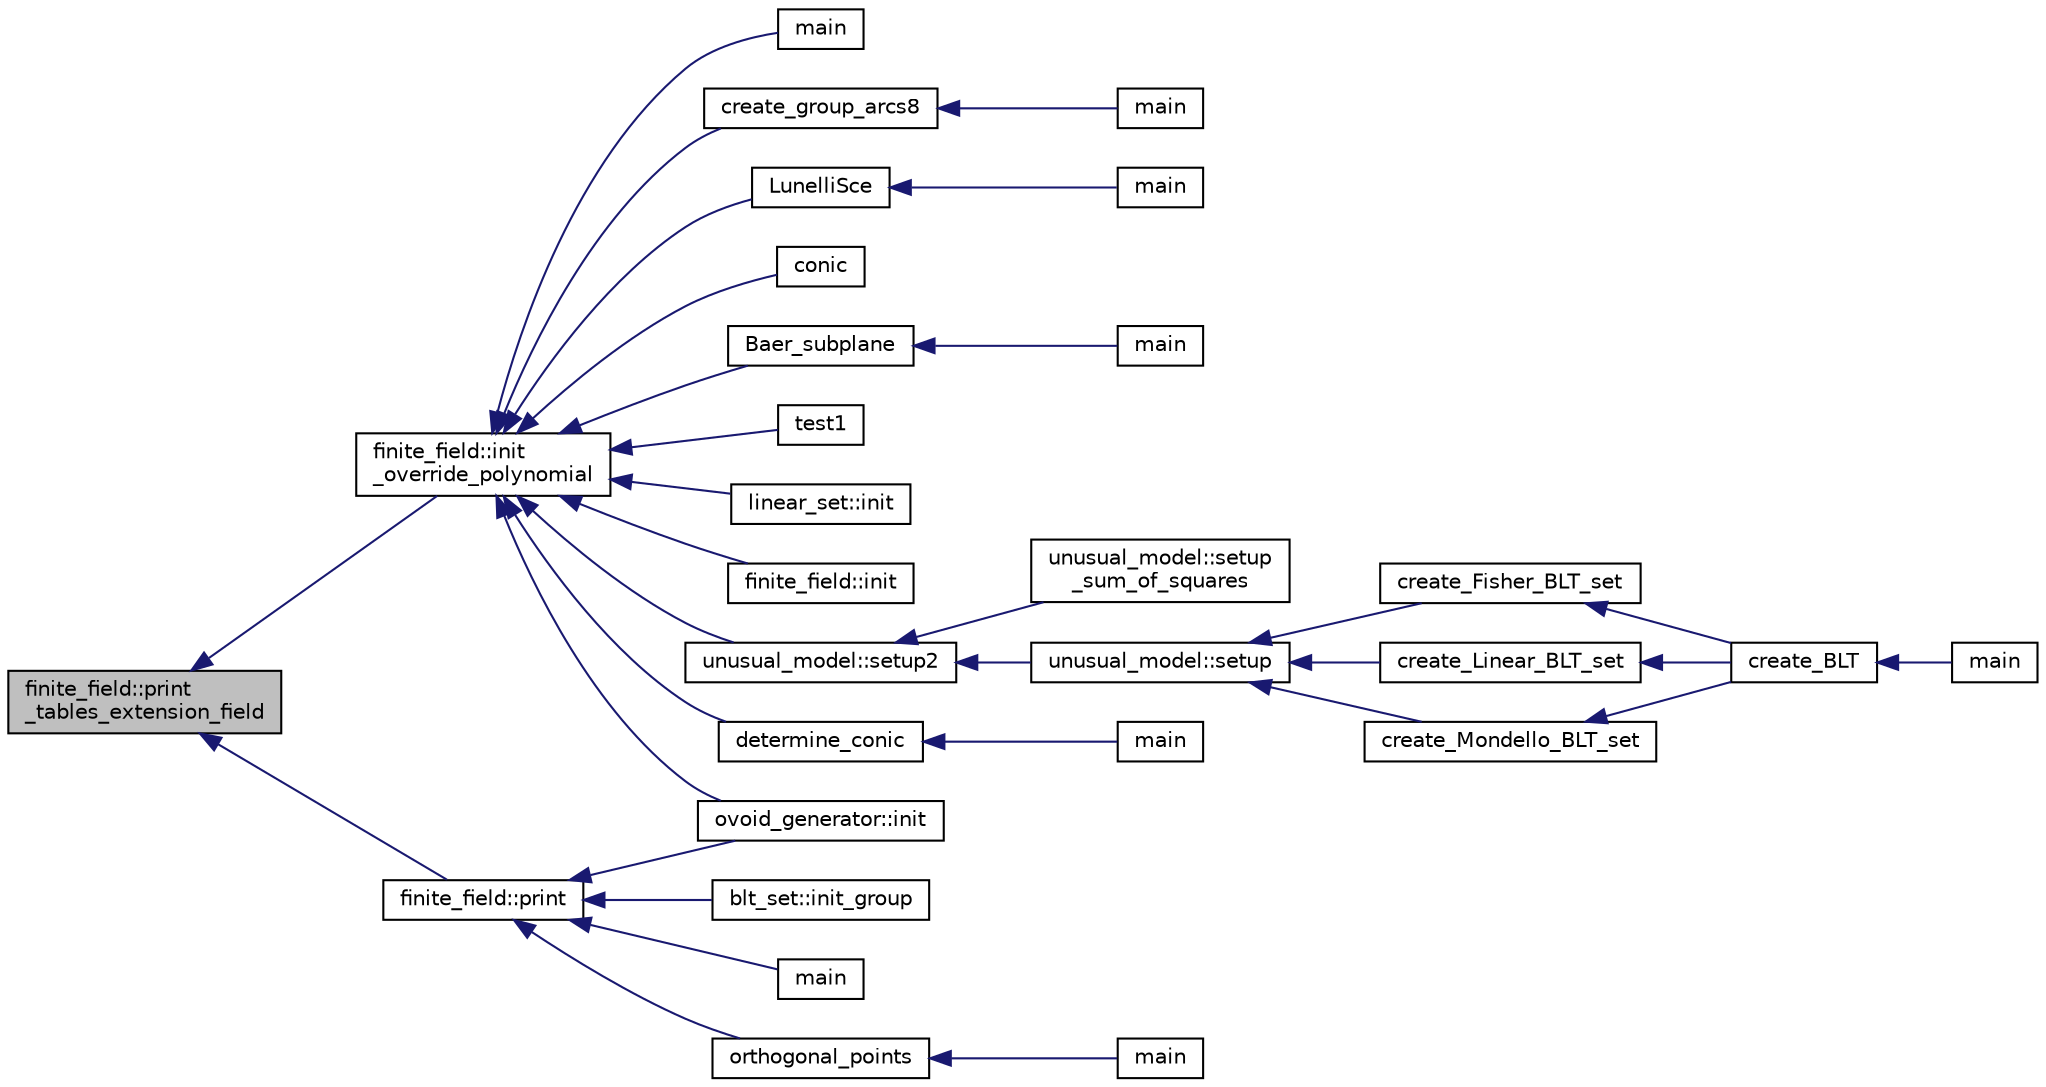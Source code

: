 digraph "finite_field::print_tables_extension_field"
{
  edge [fontname="Helvetica",fontsize="10",labelfontname="Helvetica",labelfontsize="10"];
  node [fontname="Helvetica",fontsize="10",shape=record];
  rankdir="LR";
  Node16558 [label="finite_field::print\l_tables_extension_field",height=0.2,width=0.4,color="black", fillcolor="grey75", style="filled", fontcolor="black"];
  Node16558 -> Node16559 [dir="back",color="midnightblue",fontsize="10",style="solid",fontname="Helvetica"];
  Node16559 [label="finite_field::init\l_override_polynomial",height=0.2,width=0.4,color="black", fillcolor="white", style="filled",URL="$df/d5a/classfinite__field.html#a39a40b052f326a05c5a1e6b13572f3e5"];
  Node16559 -> Node16560 [dir="back",color="midnightblue",fontsize="10",style="solid",fontname="Helvetica"];
  Node16560 [label="main",height=0.2,width=0.4,color="black", fillcolor="white", style="filled",URL="$d2/d11/codes_8h.html#a217dbf8b442f20279ea00b898af96f52"];
  Node16559 -> Node16561 [dir="back",color="midnightblue",fontsize="10",style="solid",fontname="Helvetica"];
  Node16561 [label="create_group_arcs8",height=0.2,width=0.4,color="black", fillcolor="white", style="filled",URL="$d1/d9e/create__group_8_c.html#a9928eebe07667a19d9ac9409e0c9702c"];
  Node16561 -> Node16562 [dir="back",color="midnightblue",fontsize="10",style="solid",fontname="Helvetica"];
  Node16562 [label="main",height=0.2,width=0.4,color="black", fillcolor="white", style="filled",URL="$d1/d9e/create__group_8_c.html#a217dbf8b442f20279ea00b898af96f52"];
  Node16559 -> Node16563 [dir="back",color="midnightblue",fontsize="10",style="solid",fontname="Helvetica"];
  Node16563 [label="LunelliSce",height=0.2,width=0.4,color="black", fillcolor="white", style="filled",URL="$d4/de8/conic_8_c.html#aff3f16a42ec8b9efa78fc209b8ab5452"];
  Node16563 -> Node16564 [dir="back",color="midnightblue",fontsize="10",style="solid",fontname="Helvetica"];
  Node16564 [label="main",height=0.2,width=0.4,color="black", fillcolor="white", style="filled",URL="$db/d67/test__hyperoval_8_c.html#a3c04138a5bfe5d72780bb7e82a18e627"];
  Node16559 -> Node16565 [dir="back",color="midnightblue",fontsize="10",style="solid",fontname="Helvetica"];
  Node16565 [label="conic",height=0.2,width=0.4,color="black", fillcolor="white", style="filled",URL="$d4/de8/conic_8_c.html#a96def9474b981a9d5831a9b48d85d652"];
  Node16559 -> Node16566 [dir="back",color="midnightblue",fontsize="10",style="solid",fontname="Helvetica"];
  Node16566 [label="ovoid_generator::init",height=0.2,width=0.4,color="black", fillcolor="white", style="filled",URL="$d3/daf/classovoid__generator.html#a44d90a4751554076f432f35089a964c2"];
  Node16559 -> Node16567 [dir="back",color="midnightblue",fontsize="10",style="solid",fontname="Helvetica"];
  Node16567 [label="Baer_subplane",height=0.2,width=0.4,color="black", fillcolor="white", style="filled",URL="$d7/d86/baer__subplane_8_c.html#a96de72c7f68c8230d5c55b7155ca1430"];
  Node16567 -> Node16568 [dir="back",color="midnightblue",fontsize="10",style="solid",fontname="Helvetica"];
  Node16568 [label="main",height=0.2,width=0.4,color="black", fillcolor="white", style="filled",URL="$d7/d86/baer__subplane_8_c.html#a3c04138a5bfe5d72780bb7e82a18e627"];
  Node16559 -> Node16569 [dir="back",color="midnightblue",fontsize="10",style="solid",fontname="Helvetica"];
  Node16569 [label="test1",height=0.2,width=0.4,color="black", fillcolor="white", style="filled",URL="$d9/db0/factor__space_8_c.html#ae2a201e46836d85cb2c5579a837b641a"];
  Node16559 -> Node16570 [dir="back",color="midnightblue",fontsize="10",style="solid",fontname="Helvetica"];
  Node16570 [label="linear_set::init",height=0.2,width=0.4,color="black", fillcolor="white", style="filled",URL="$dd/d86/classlinear__set.html#a7ab24e84423749047d5465cb15505475"];
  Node16559 -> Node16571 [dir="back",color="midnightblue",fontsize="10",style="solid",fontname="Helvetica"];
  Node16571 [label="finite_field::init",height=0.2,width=0.4,color="black", fillcolor="white", style="filled",URL="$df/d5a/classfinite__field.html#af3a64c2b33179e383025e071514bb9cd"];
  Node16559 -> Node16572 [dir="back",color="midnightblue",fontsize="10",style="solid",fontname="Helvetica"];
  Node16572 [label="unusual_model::setup2",height=0.2,width=0.4,color="black", fillcolor="white", style="filled",URL="$dc/d50/classunusual__model.html#a00f7da705c24f863338828447abf7aae"];
  Node16572 -> Node16573 [dir="back",color="midnightblue",fontsize="10",style="solid",fontname="Helvetica"];
  Node16573 [label="unusual_model::setup\l_sum_of_squares",height=0.2,width=0.4,color="black", fillcolor="white", style="filled",URL="$dc/d50/classunusual__model.html#ab330b51451b34a5291ee5707ef725eff"];
  Node16572 -> Node16574 [dir="back",color="midnightblue",fontsize="10",style="solid",fontname="Helvetica"];
  Node16574 [label="unusual_model::setup",height=0.2,width=0.4,color="black", fillcolor="white", style="filled",URL="$dc/d50/classunusual__model.html#adb517fd342dd2ed2d0cc117211ac1c0d"];
  Node16574 -> Node16575 [dir="back",color="midnightblue",fontsize="10",style="solid",fontname="Helvetica"];
  Node16575 [label="create_Fisher_BLT_set",height=0.2,width=0.4,color="black", fillcolor="white", style="filled",URL="$d4/d67/geometry_8h.html#ad970fc96c238a422a64338691f8b91cc"];
  Node16575 -> Node16576 [dir="back",color="midnightblue",fontsize="10",style="solid",fontname="Helvetica"];
  Node16576 [label="create_BLT",height=0.2,width=0.4,color="black", fillcolor="white", style="filled",URL="$d4/d67/geometry_8h.html#a5a6f4081a90668e2e95f8e4886d241d9"];
  Node16576 -> Node16577 [dir="back",color="midnightblue",fontsize="10",style="solid",fontname="Helvetica"];
  Node16577 [label="main",height=0.2,width=0.4,color="black", fillcolor="white", style="filled",URL="$d4/d6e/make__something_8_c.html#a217dbf8b442f20279ea00b898af96f52"];
  Node16574 -> Node16578 [dir="back",color="midnightblue",fontsize="10",style="solid",fontname="Helvetica"];
  Node16578 [label="create_Linear_BLT_set",height=0.2,width=0.4,color="black", fillcolor="white", style="filled",URL="$d4/d67/geometry_8h.html#a9a35af1dd478ad49c6922240bfff89dd"];
  Node16578 -> Node16576 [dir="back",color="midnightblue",fontsize="10",style="solid",fontname="Helvetica"];
  Node16574 -> Node16579 [dir="back",color="midnightblue",fontsize="10",style="solid",fontname="Helvetica"];
  Node16579 [label="create_Mondello_BLT_set",height=0.2,width=0.4,color="black", fillcolor="white", style="filled",URL="$d4/d67/geometry_8h.html#ab6f68b0ad3b8ccc37d88073576930ea8"];
  Node16579 -> Node16576 [dir="back",color="midnightblue",fontsize="10",style="solid",fontname="Helvetica"];
  Node16559 -> Node16580 [dir="back",color="midnightblue",fontsize="10",style="solid",fontname="Helvetica"];
  Node16580 [label="determine_conic",height=0.2,width=0.4,color="black", fillcolor="white", style="filled",URL="$d5/d87/globals_8h.html#a1f36b2be45a6576165929165abb56f1e"];
  Node16580 -> Node16581 [dir="back",color="midnightblue",fontsize="10",style="solid",fontname="Helvetica"];
  Node16581 [label="main",height=0.2,width=0.4,color="black", fillcolor="white", style="filled",URL="$d4/de8/conic_8_c.html#a3c04138a5bfe5d72780bb7e82a18e627"];
  Node16558 -> Node16582 [dir="back",color="midnightblue",fontsize="10",style="solid",fontname="Helvetica"];
  Node16582 [label="finite_field::print",height=0.2,width=0.4,color="black", fillcolor="white", style="filled",URL="$df/d5a/classfinite__field.html#a447940f58fdec6c099784a3e50501926"];
  Node16582 -> Node16583 [dir="back",color="midnightblue",fontsize="10",style="solid",fontname="Helvetica"];
  Node16583 [label="blt_set::init_group",height=0.2,width=0.4,color="black", fillcolor="white", style="filled",URL="$d1/d3d/classblt__set.html#a9e5aede3bbac6f5e1dd31a8965bba200"];
  Node16582 -> Node16584 [dir="back",color="midnightblue",fontsize="10",style="solid",fontname="Helvetica"];
  Node16584 [label="main",height=0.2,width=0.4,color="black", fillcolor="white", style="filled",URL="$d1/d15/apps_2combinatorics_2orthogonal_8_c.html#a3c04138a5bfe5d72780bb7e82a18e627"];
  Node16582 -> Node16566 [dir="back",color="midnightblue",fontsize="10",style="solid",fontname="Helvetica"];
  Node16582 -> Node16585 [dir="back",color="midnightblue",fontsize="10",style="solid",fontname="Helvetica"];
  Node16585 [label="orthogonal_points",height=0.2,width=0.4,color="black", fillcolor="white", style="filled",URL="$d7/d83/points_8_c.html#a2a86a595e599aecd619f0046595252e4"];
  Node16585 -> Node16586 [dir="back",color="midnightblue",fontsize="10",style="solid",fontname="Helvetica"];
  Node16586 [label="main",height=0.2,width=0.4,color="black", fillcolor="white", style="filled",URL="$d7/d83/points_8_c.html#a3c04138a5bfe5d72780bb7e82a18e627"];
}
